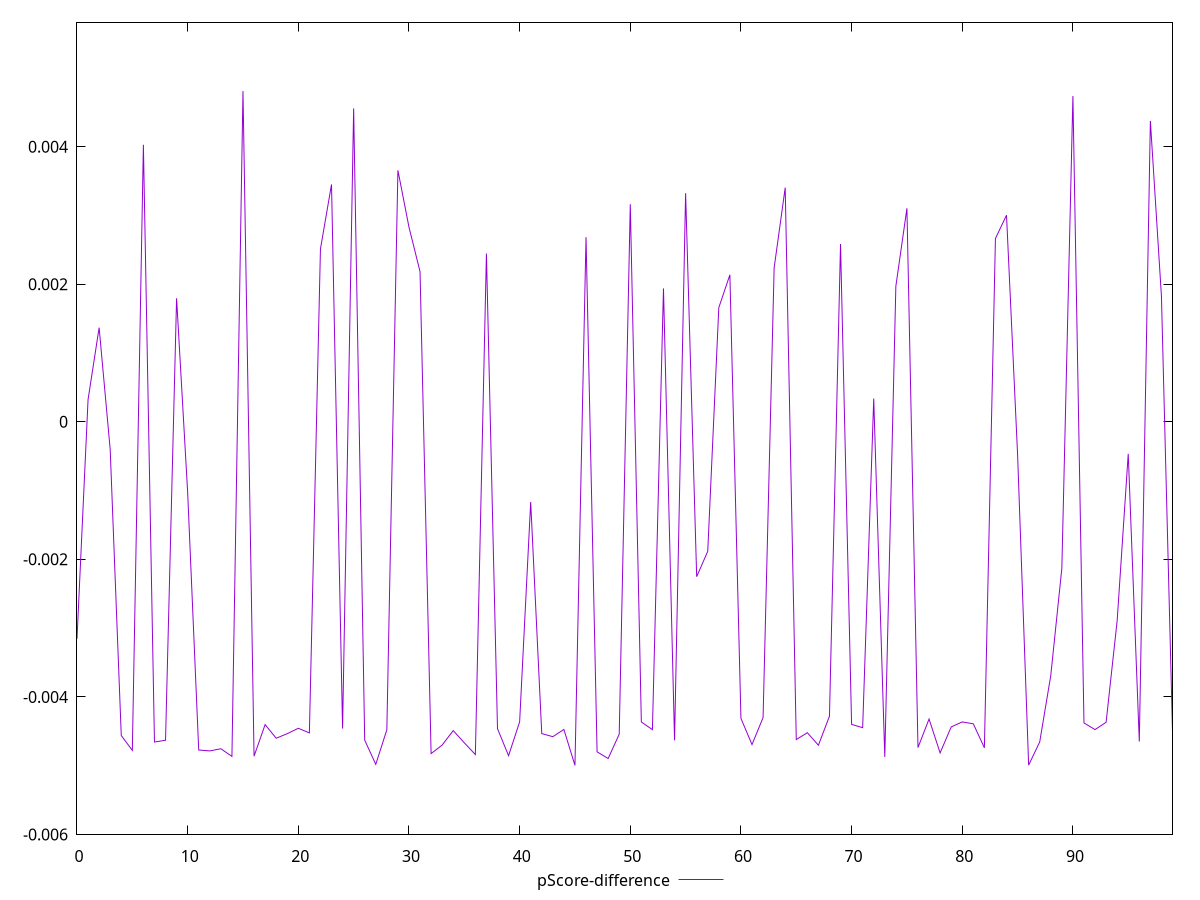 reset

$pScoreDifference <<EOF
0 -0.0031547167141096066
1 0.0003248821978607541
2 0.0013692182401463526
3 -0.0004034804749134535
4 -0.004561549433807821
5 -0.004777675963463901
6 0.004027612051100693
7 -0.004656098607729975
8 -0.0046301245281381576
9 0.001796655152721649
10 -0.0010257963363691225
11 -0.00477178026273406
12 -0.004785163679778659
13 -0.004753535706698786
14 -0.00486479002057516
15 0.004809326630393462
16 -0.00486171217873177
17 -0.004402838755615535
18 -0.004600849504554194
19 -0.00453475184630403
20 -0.004455929822713589
21 -0.004523221903688923
22 0.0025134012875361877
23 0.003451404124762858
24 -0.00446063387572293
25 0.004557299408387339
26 -0.00462876601934048
27 -0.004980630292767074
28 -0.004478155429052277
29 0.0036565922469066203
30 0.002831021848176851
31 0.0021839688277948133
32 -0.00482395395115065
33 -0.004699915345737993
34 -0.004490114955693292
35 -0.004666873998990795
36 -0.0048382067519733285
37 0.002446904632779079
38 -0.00446175828224582
39 -0.00485471926769665
40 -0.00436319331955326
41 -0.0011659937490312577
42 -0.0045334567174148965
43 -0.004578229391175803
44 -0.004473247735938379
45 -0.004995261384872052
46 0.0026849605893677353
47 -0.004798929338458491
48 -0.004895732658254381
49 -0.0045421164884421605
50 0.0031640351718928983
51 -0.004364287438131331
52 -0.004476079234531083
53 0.0019402115695312805
54 -0.004629840529730034
55 0.003325366783017869
56 -0.0022516500180007615
57 -0.0018831451472627325
58 0.0016602077393556014
59 0.0021375535207200924
60 -0.004312326153749657
61 -0.004692613270567247
62 -0.004300930089852439
63 0.0022375465999816546
64 0.0034047970814695683
65 -0.004620312645186697
66 -0.004520233005572694
67 -0.004702727623633107
68 -0.00428031258701167
69 0.0025853286318459068
70 -0.0043992945150914675
71 -0.004447275140267104
72 0.00033798359438264036
73 -0.004872954328078216
74 0.001972129950320589
75 0.0031041527997035523
76 -0.004736124312938794
77 -0.0043216454440422325
78 -0.004814230485991056
79 -0.004436829502429851
80 -0.004363580898143149
81 -0.0043912125937358715
82 -0.004739783779494577
83 0.0026658644139774257
84 0.003004242102599086
85 -0.0004712949594047888
86 -0.004992164710781233
87 -0.004655296834127132
88 -0.0036888692978939153
89 -0.0021303839094954924
90 0.004736464684104491
91 -0.004378154365464182
92 -0.004475140131185329
93 -0.004368986396456331
94 -0.0028906144714136994
95 -0.0004658310236839158
96 -0.004648448615141021
97 0.004376018249283353
98 0.0018282555042106186
99 -0.0045027737227505416
EOF

set key outside below
set xrange [0:99]
set yrange [-0.005995261384872052:0.005809326630393462]
set trange [-0.005995261384872052:0.005809326630393462]
set terminal svg size 640, 500 enhanced background rgb 'white'
set output "report_00017_2021-02-10T15-08-03.406Z/first-cpu-idle/samples/pages+cached+noadtech+nomedia/pScore-difference/values.svg"

plot $pScoreDifference title "pScore-difference" with line

reset
